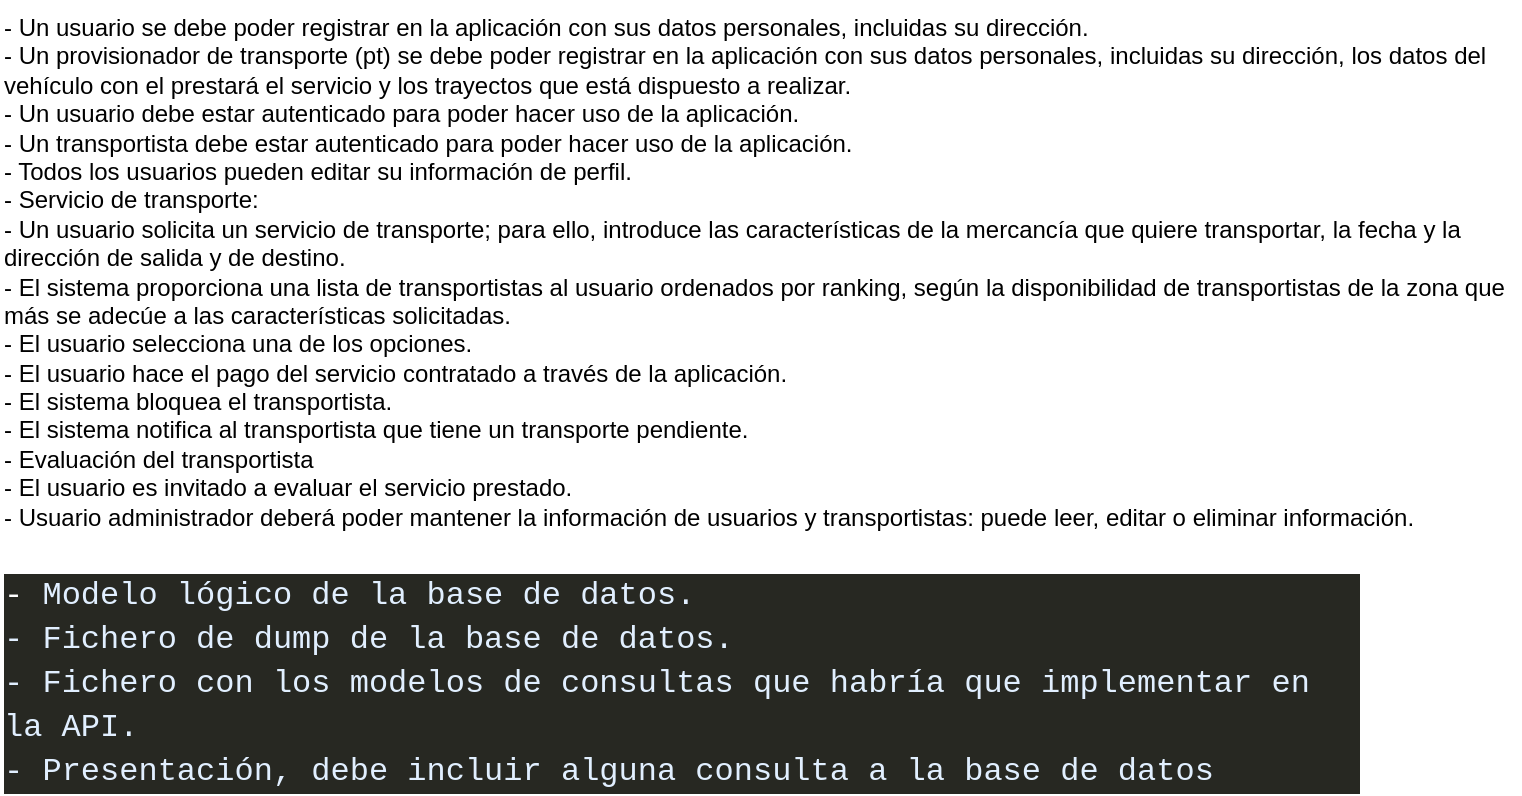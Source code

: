 <mxfile version="22.1.17" type="github">
  <diagram id="R2lEEEUBdFMjLlhIrx00" name="Page-1">
    <mxGraphModel dx="1434" dy="738" grid="1" gridSize="10" guides="1" tooltips="1" connect="1" arrows="1" fold="1" page="1" pageScale="1" pageWidth="850" pageHeight="1100" math="0" shadow="0" extFonts="Permanent Marker^https://fonts.googleapis.com/css?family=Permanent+Marker">
      <root>
        <mxCell id="0" />
        <mxCell id="1" parent="0" />
        <mxCell id="XYO_S3u_A2tb_Ycb6_oL-1" value="- Un usuario se debe poder registrar en la aplicación con sus datos personales, incluidas su dirección.&#xa;- Un provisionador de transporte (pt) se debe poder registrar en la aplicación con sus datos personales, incluidas su dirección, los datos del vehículo con el prestará el servicio y los trayectos que está dispuesto a realizar.&#xa;- Un usuario debe estar autenticado para poder hacer uso de la aplicación.&#xa;- Un transportista debe estar autenticado para poder hacer uso de la aplicación.&#xa;- Todos los usuarios pueden editar su información de perfil.&#xa;- Servicio de transporte:&#xa;  - Un usuario solicita un servicio de transporte; para ello, introduce las características de la mercancía que quiere transportar, la fecha y la dirección de salida y de destino.&#xa;  - El sistema proporciona una lista de transportistas al usuario ordenados por ranking, según la disponibilidad de transportistas de la zona que más se adecúe a las características solicitadas.&#xa;  - El usuario selecciona una de los opciones.&#xa;  - El usuario hace el pago del servicio contratado a través de la aplicación.&#xa;  - El sistema bloquea el transportista.&#xa;  - El sistema notifica al transportista que tiene un transporte pendiente.&#xa;- Evaluación del transportista&#xa;  - El usuario es invitado a evaluar el servicio prestado.&#xa;- Usuario administrador deberá poder mantener la información de usuarios y transportistas: puede leer, editar o eliminar información." style="text;whiteSpace=wrap;html=1;" vertex="1" parent="1">
          <mxGeometry x="40" y="40" width="760" height="280" as="geometry" />
        </mxCell>
        <mxCell id="XYO_S3u_A2tb_Ycb6_oL-2" value="&lt;div style=&quot;color: rgb(255, 255, 255); background-color: rgb(39, 40, 34); font-family: Consolas, &amp;quot;Courier New&amp;quot;, monospace; font-weight: normal; font-size: 16px; line-height: 22px;&quot;&gt;&lt;div style=&quot;border-color: var(--border-color);&quot;&gt;-&lt;span style=&quot;border-color: var(--border-color);&quot;&gt;&amp;nbsp;&lt;/span&gt;&lt;span style=&quot;border-color: var(--border-color); color: rgb(225, 239, 255);&quot;&gt;Modelo lógico de la base de datos.&lt;/span&gt;&lt;/div&gt;&lt;div style=&quot;border-color: var(--border-color);&quot;&gt;&lt;span style=&quot;border-color: var(--border-color); color: rgb(225, 239, 255);&quot;&gt;-&lt;/span&gt;&lt;span style=&quot;border-color: var(--border-color);&quot;&gt;&amp;nbsp;&lt;/span&gt;&lt;span style=&quot;border-color: var(--border-color); color: rgb(225, 239, 255);&quot;&gt;Fichero de dump de la base de datos.&lt;/span&gt;&lt;/div&gt;&lt;div style=&quot;border-color: var(--border-color);&quot;&gt;&lt;span style=&quot;border-color: var(--border-color); color: rgb(225, 239, 255);&quot;&gt;-&lt;/span&gt;&lt;span style=&quot;border-color: var(--border-color);&quot;&gt;&amp;nbsp;&lt;/span&gt;&lt;span style=&quot;border-color: var(--border-color); color: rgb(225, 239, 255);&quot;&gt;Fichero con los modelos de consultas que habría que implementar en la API.&lt;/span&gt;&lt;/div&gt;&lt;div style=&quot;border-color: var(--border-color);&quot;&gt;&lt;span style=&quot;border-color: var(--border-color); color: rgb(225, 239, 255);&quot;&gt;-&lt;/span&gt;&lt;span style=&quot;border-color: var(--border-color);&quot;&gt;&amp;nbsp;&lt;/span&gt;&lt;span style=&quot;border-color: var(--border-color); color: rgb(225, 239, 255);&quot;&gt;Presentación, debe incluir alguna consulta a la base de datos&lt;/span&gt;&lt;/div&gt;&lt;/div&gt;" style="text;whiteSpace=wrap;html=1;" vertex="1" parent="1">
          <mxGeometry x="40" y="320" width="680" height="100" as="geometry" />
        </mxCell>
      </root>
    </mxGraphModel>
  </diagram>
</mxfile>
